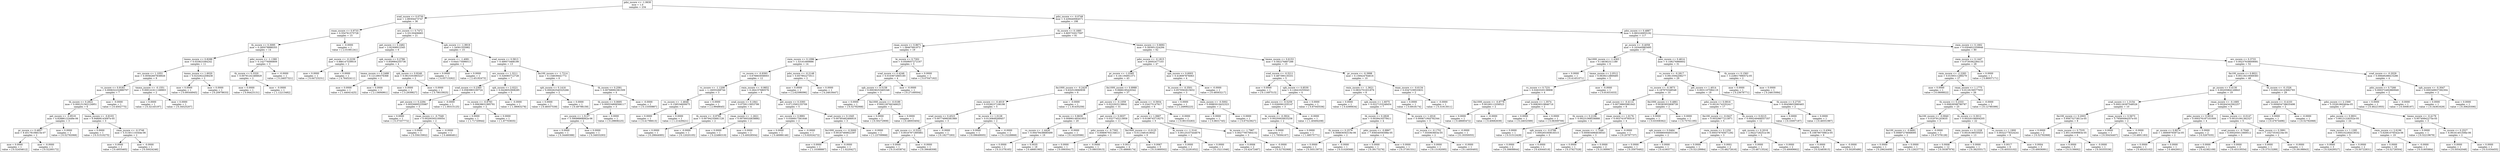 digraph Tree {
0 [label="pdsi_zscore <= -1.0630\nmse = 1.0\nsamples = 234", shape="box"] ;
1 [label="srad_zscore <= 0.0730\nmse = 2.89304473747\nsamples = 36", shape="box"] ;
0 -> 1 ;
2 [label="rmax_zscore <= 0.9733\nmse = 0.554761575728\nsamples = 15", shape="box"] ;
1 -> 2 ;
3 [label="th_zscore <= 0.3095\nmse = 0.285078888355\nsamples = 14", shape="box"] ;
2 -> 3 ;
4 [label="tmmn_zscore <= 0.8288\nmse = 0.033823384242\nsamples = 11", shape="box"] ;
3 -> 4 ;
5 [label="erc_zscore <= 1.1053\nmse = 0.00562607838926\nsamples = 9", shape="box"] ;
4 -> 5 ;
6 [label="vs_zscore <= 0.9183\nmse = 0.000632232880707\nsamples = 7", shape="box"] ;
5 -> 6 ;
7 [label="th_zscore <= 0.2822\nmse = 0.000151562124951\nsamples = 6", shape="box"] ;
6 -> 7 ;
8 [label="pet_zscore <= -0.9519\nmse = 4.82886122449e-06\nsamples = 3", shape="box"] ;
7 -> 8 ;
9 [label="pr_zscore <= 0.4857\nmse = 9.45178106615e-07\nsamples = 2", shape="box"] ;
8 -> 9 ;
10 [label="mse = 0.0000\nsamples = 1\nvalue = [-0.52454612]", shape="box"] ;
9 -> 10 ;
11 [label="mse = -0.0000\nsamples = 1\nvalue = [-0.52260172]", shape="box"] ;
9 -> 11 ;
12 [label="mse = 0.0000\nsamples = 1\nvalue = [-0.52792068]", shape="box"] ;
8 -> 12 ;
13 [label="tmmn_zscore <= -0.8103\nmse = 6.94808143097e-05\nsamples = 3", shape="box"] ;
7 -> 13 ;
14 [label="mse = 0.0000\nsamples = 1\nvalue = [-0.51510275]", shape="box"] ;
13 -> 14 ;
15 [label="rmin_zscore <= -0.3748\nmse = 5.51301110344e-06\nsamples = 2", shape="box"] ;
13 -> 15 ;
16 [label="mse = 0.0000\nsamples = 1\nvalue = [-0.4955465]", shape="box"] ;
15 -> 16 ;
17 [label="mse = -0.0000\nsamples = 1\nvalue = [-0.50024246]", shape="box"] ;
15 -> 17 ;
18 [label="mse = -0.0000\nsamples = 1\nvalue = [-0.4502775]", shape="box"] ;
6 -> 18 ;
19 [label="tmmn_zscore <= -0.1551\nmse = 0.000141611168903\nsamples = 2", shape="box"] ;
5 -> 19 ;
20 [label="mse = 0.0000\nsamples = 1\nvalue = [-0.32145197]", shape="box"] ;
19 -> 20 ;
21 [label="mse = 0.0000\nsamples = 1\nvalue = [-0.34525207]", shape="box"] ;
19 -> 21 ;
22 [label="tmmn_zscore <= 1.6020\nmse = 0.0232922208438\nsamples = 2", shape="box"] ;
4 -> 22 ;
23 [label="mse = 0.0000\nsamples = 1\nvalue = [ 0.09544945]", shape="box"] ;
22 -> 23 ;
24 [label="mse = 0.0000\nsamples = 1\nvalue = [-0.20978633]", shape="box"] ;
22 -> 24 ;
25 [label="pdsi_zscore <= -1.1380\nmse = 0.142776066809\nsamples = 3", shape="box"] ;
3 -> 25 ;
26 [label="th_zscore <= 0.3320\nmse = 0.00791241466829\nsamples = 2", shape="box"] ;
25 -> 26 ;
27 [label="mse = 0.0000\nsamples = 1\nvalue = [ 0.94423131]", shape="box"] ;
26 -> 27 ;
28 [label="mse = -0.0000\nsamples = 1\nvalue = [ 1.12213482]", shape="box"] ;
26 -> 28 ;
29 [label="mse = -0.0000\nsamples = 1\nvalue = [ 0.24657321]", shape="box"] ;
25 -> 29 ;
30 [label="mse = -0.0000\nsamples = 1\nvalue = [ 2.01081241]", shape="box"] ;
2 -> 30 ;
31 [label="erc_zscore <= 0.7472\nmse = 3.33130406683\nsamples = 21", shape="box"] ;
1 -> 31 ;
32 [label="pet_zscore <= 0.2482\nmse = 2.92308912345\nsamples = 6", shape="box"] ;
31 -> 32 ;
33 [label="pet_zscore <= -0.2239\nmse = 0.886147539919\nsamples = 2", shape="box"] ;
32 -> 33 ;
34 [label="mse = 0.0000\nsamples = 1\nvalue = [ 6.64723231]", shape="box"] ;
33 -> 34 ;
35 [label="mse = 0.0000\nsamples = 1\nvalue = [ 4.76452411]", shape="box"] ;
33 -> 35 ;
36 [label="sph_zscore <= 0.2786\nmse = 0.859984255736\nsamples = 4", shape="box"] ;
32 -> 36 ;
37 [label="tmmn_zscore <= 0.2488\nmse = 0.121290376368\nsamples = 2", shape="box"] ;
36 -> 37 ;
38 [label="mse = 0.0000\nsamples = 1\nvalue = [ 1.44041425]", shape="box"] ;
37 -> 38 ;
39 [label="mse = 0.0000\nsamples = 1\nvalue = [ 2.13694961]", shape="box"] ;
37 -> 39 ;
40 [label="sph_zscore <= 0.9248\nmse = 0.0615353903227\nsamples = 2", shape="box"] ;
36 -> 40 ;
41 [label="mse = 0.0000\nsamples = 1\nvalue = [ 3.2939827]", shape="box"] ;
40 -> 41 ;
42 [label="mse = 0.0000\nsamples = 1\nvalue = [ 3.79010925]", shape="box"] ;
40 -> 42 ;
43 [label="sph_zscore <= -1.9919\nmse = 1.34561555982\nsamples = 15", shape="box"] ;
31 -> 43 ;
44 [label="pr_zscore <= -1.4081\nmse = 0.644173096013\nsamples = 2", shape="box"] ;
43 -> 44 ;
45 [label="mse = 0.0000\nsamples = 1\nvalue = [ 4.05713262]", shape="box"] ;
44 -> 45 ;
46 [label="mse = 0.0000\nsamples = 1\nvalue = [ 2.45192473]", shape="box"] ;
44 -> 46 ;
47 [label="srad_zscore <= 0.5813\nmse = 0.499573468199\nsamples = 13", shape="box"] ;
43 -> 47 ;
48 [label="erc_zscore <= 1.3211\nmse = 0.326083712728\nsamples = 7", shape="box"] ;
47 -> 48 ;
49 [label="srad_zscore <= 0.2365\nmse = 0.0583983100724\nsamples = 4", shape="box"] ;
48 -> 49 ;
50 [label="pet_zscore <= 0.2294\nmse = 0.00556895235987\nsamples = 3", shape="box"] ;
49 -> 50 ;
51 [label="mse = 0.0000\nsamples = 1\nvalue = [ 0.37337772]", shape="box"] ;
50 -> 51 ;
52 [label="rmax_zscore <= -0.7549\nmse = 0.00200305100054\nsamples = 2", shape="box"] ;
50 -> 52 ;
53 [label="mse = 0.0000\nsamples = 1\nvalue = [ 0.55615902]", shape="box"] ;
52 -> 53 ;
54 [label="mse = -0.0000\nsamples = 1\nvalue = [ 0.4666481]", shape="box"] ;
52 -> 54 ;
55 [label="mse = -0.0000\nsamples = 1\nvalue = [ 1.00315125]", shape="box"] ;
49 -> 55 ;
56 [label="sph_zscore <= 2.0221\nmse = 0.0428052908285\nsamples = 3", shape="box"] ;
48 -> 56 ;
57 [label="vs_zscore <= -0.8793\nmse = 0.00638631995781\nsamples = 2", shape="box"] ;
56 -> 57 ;
58 [label="mse = 0.0000\nsamples = 1\nvalue = [ 1.71720944]", shape="box"] ;
57 -> 58 ;
59 [label="mse = 0.0000\nsamples = 1\nvalue = [ 1.87703835]", shape="box"] ;
57 -> 59 ;
60 [label="mse = -0.0000\nsamples = 1\nvalue = [ 1.38063278]", shape="box"] ;
56 -> 60 ;
61 [label="fm100_zscore <= -1.7214\nmse = 0.134639441772\nsamples = 6", shape="box"] ;
47 -> 61 ;
62 [label="sph_zscore <= 0.1416\nmse = 0.000262540325266\nsamples = 2", shape="box"] ;
61 -> 62 ;
63 [label="mse = 0.0000\nsamples = 1\nvalue = [-0.46557539]", shape="box"] ;
62 -> 63 ;
64 [label="mse = 0.0000\nsamples = 1\nvalue = [-0.49798159]", shape="box"] ;
62 -> 64 ;
65 [label="th_zscore <= 0.2581\nmse = 0.00768992381509\nsamples = 4", shape="box"] ;
61 -> 65 ;
66 [label="th_zscore <= 0.0695\nmse = 0.000534806566117\nsamples = 3", shape="box"] ;
65 -> 66 ;
67 [label="erc_zscore <= 1.5137\nmse = 5.59098868062e-06\nsamples = 2", shape="box"] ;
66 -> 67 ;
68 [label="mse = 0.0000\nsamples = 1\nvalue = [ 0.34460388]", shape="box"] ;
67 -> 68 ;
69 [label="mse = 0.0000\nsamples = 1\nvalue = [ 0.34933293]", shape="box"] ;
67 -> 69 ;
70 [label="mse = 0.0000\nsamples = 1\nvalue = [ 0.29808225]", shape="box"] ;
66 -> 70 ;
71 [label="mse = -0.0000\nsamples = 1\nvalue = [ 0.13350887]", shape="box"] ;
65 -> 71 ;
72 [label="pdsi_zscore <= -0.0748\nmse = 0.439440064571\nsamples = 198", shape="box"] ;
0 -> 72 ;
73 [label="th_zscore <= 0.1885\nmse = 0.805732017597\nsamples = 81", shape="box"] ;
72 -> 73 ;
74 [label="rmax_zscore <= 0.8671\nmse = 1.58467691973\nsamples = 19", shape="box"] ;
73 -> 74 ;
75 [label="rmin_zscore <= 0.1096\nmse = 1.53161669886\nsamples = 14", shape="box"] ;
74 -> 75 ;
76 [label="vs_zscore <= -0.9393\nmse = 0.676663058003\nsamples = 12", shape="box"] ;
75 -> 76 ;
77 [label="vs_zscore <= -1.1208\nmse = 1.16055268744\nsamples = 3", shape="box"] ;
76 -> 77 ;
78 [label="vs_zscore <= -1.4646\nmse = 0.158534600675\nsamples = 2", shape="box"] ;
77 -> 78 ;
79 [label="mse = 0.0000\nsamples = 1\nvalue = [ 0.41796613]", shape="box"] ;
78 -> 79 ;
80 [label="mse = 0.0000\nsamples = 1\nvalue = [ 1.21429421]", shape="box"] ;
78 -> 80 ;
81 [label="mse = 0.0000\nsamples = 1\nvalue = [ 2.9948645]", shape="box"] ;
77 -> 81 ;
82 [label="rmin_zscore <= -0.9852\nmse = 0.264157680576\nsamples = 9", shape="box"] ;
76 -> 82 ;
83 [label="srad_zscore <= 0.1841\nmse = 0.0759113953799\nsamples = 4", shape="box"] ;
82 -> 83 ;
84 [label="th_zscore <= -0.9782\nmse = 0.00794235681128\nsamples = 2", shape="box"] ;
83 -> 84 ;
85 [label="mse = 0.0000\nsamples = 1\nvalue = [-0.29844085]", shape="box"] ;
84 -> 85 ;
86 [label="mse = -0.0000\nsamples = 1\nvalue = [-0.12020105]", shape="box"] ;
84 -> 86 ;
87 [label="rmax_zscore <= -1.2621\nmse = 0.00769320638882\nsamples = 2", shape="box"] ;
83 -> 87 ;
88 [label="mse = 0.0000\nsamples = 1\nvalue = [ 0.22486319]", shape="box"] ;
87 -> 88 ;
89 [label="mse = 0.0000\nsamples = 1\nvalue = [ 0.40028504]", shape="box"] ;
87 -> 89 ;
90 [label="pet_zscore <= 0.3393\nmse = 0.0713583155709\nsamples = 5", shape="box"] ;
82 -> 90 ;
91 [label="erc_zscore <= 0.9991\nmse = 0.0306917561646\nsamples = 2", shape="box"] ;
90 -> 91 ;
92 [label="mse = 0.0000\nsamples = 1\nvalue = [ 0.46986146]", shape="box"] ;
91 -> 92 ;
93 [label="mse = -0.0000\nsamples = 1\nvalue = [ 0.82024272]", shape="box"] ;
91 -> 93 ;
94 [label="srad_zscore <= 0.1045\nmse = 0.00785482466919\nsamples = 3", shape="box"] ;
90 -> 94 ;
95 [label="fm1000_zscore <= -0.5000\nmse = 0.00167469922397\nsamples = 2", shape="box"] ;
94 -> 95 ;
96 [label="mse = 0.0000\nsamples = 1\nvalue = [ 1.10388887]", shape="box"] ;
95 -> 96 ;
97 [label="mse = -0.0000\nsamples = 1\nvalue = [ 1.0220427]", shape="box"] ;
95 -> 97 ;
98 [label="mse = -0.0000\nsamples = 1\nvalue = [ 1.23709968]", shape="box"] ;
94 -> 98 ;
99 [label="pdsi_zscore <= -0.2148\nmse = 0.657902273511\nsamples = 2", shape="box"] ;
75 -> 99 ;
100 [label="mse = 0.0000\nsamples = 1\nvalue = [ 2.62596096]", shape="box"] ;
99 -> 100 ;
101 [label="mse = 0.0000\nsamples = 1\nvalue = [ 4.24818447]", shape="box"] ;
99 -> 101 ;
102 [label="bi_zscore <= 0.7302\nmse = 0.0509057272167\nsamples = 5", shape="box"] ;
74 -> 102 ;
103 [label="srad_zscore <= 0.4248\nmse = 0.0103672665185\nsamples = 4", shape="box"] ;
102 -> 103 ;
104 [label="sph_zscore <= 0.5158\nmse = 0.00038253465346\nsamples = 3", shape="box"] ;
103 -> 104 ;
105 [label="mse = 0.0000\nsamples = 1\nvalue = [-0.52792068]", shape="box"] ;
104 -> 105 ;
106 [label="fm1000_zscore <= -0.0189\nmse = 0.000128766346625\nsamples = 2", shape="box"] ;
104 -> 106 ;
107 [label="mse = 0.0000\nsamples = 1\nvalue = [-0.50272909]", shape="box"] ;
106 -> 107 ;
108 [label="mse = 0.0000\nsamples = 1\nvalue = [-0.48003404]", shape="box"] ;
106 -> 108 ;
109 [label="mse = -0.0000\nsamples = 1\nvalue = [-0.27169504]", shape="box"] ;
103 -> 109 ;
110 [label="mse = 0.0000\nsamples = 1\nvalue = [ 0.07047162]", shape="box"] ;
102 -> 110 ;
111 [label="tmmx_zscore <= 0.6692\nmse = 0.393951324294\nsamples = 62", shape="box"] ;
73 -> 111 ;
112 [label="pdsi_zscore <= -0.1815\nmse = 0.26002477103\nsamples = 47", shape="box"] ;
111 -> 112 ;
113 [label="pr_zscore <= -1.0385\nmse = 0.181194951371\nsamples = 43", shape="box"] ;
112 -> 113 ;
114 [label="fm1000_zscore <= -0.2429\nmse = 0.632519060939\nsamples = 6", shape="box"] ;
113 -> 114 ;
115 [label="rmin_zscore <= -0.4019\nmse = 0.0338237108198\nsamples = 5", shape="box"] ;
114 -> 115 ;
116 [label="srad_zscore <= 0.4523\nmse = 0.00774990381989\nsamples = 3", shape="box"] ;
115 -> 116 ;
117 [label="sph_zscore <= -0.5332\nmse = 0.00167871895861\nsamples = 2", shape="box"] ;
116 -> 117 ;
118 [label="mse = 0.0000\nsamples = 1\nvalue = [-0.31453874]", shape="box"] ;
117 -> 118 ;
119 [label="mse = -0.0000\nsamples = 1\nvalue = [-0.39648308]", shape="box"] ;
117 -> 119 ;
120 [label="mse = -0.0000\nsamples = 1\nvalue = [-0.18277293]", shape="box"] ;
116 -> 120 ;
121 [label="bi_zscore <= 1.0128\nmse = 0.0130849269457\nsamples = 2", shape="box"] ;
115 -> 121 ;
122 [label="mse = 0.0000\nsamples = 1\nvalue = [-0.09649005]", shape="box"] ;
121 -> 122 ;
123 [label="mse = -0.0000\nsamples = 1\nvalue = [ 0.13228868]", shape="box"] ;
121 -> 123 ;
124 [label="mse = -0.0000\nsamples = 1\nvalue = [ 1.91435259]", shape="box"] ;
114 -> 124 ;
125 [label="fm1000_zscore <= 0.8988\nmse = 0.0666195420342\nsamples = 37", shape="box"] ;
113 -> 125 ;
126 [label="pet_zscore <= -0.1059\nmse = 0.0222925138641\nsamples = 31", shape="box"] ;
125 -> 126 ;
127 [label="bi_zscore <= 0.8630\nmse = 0.00990149341953\nsamples = 20", shape="box"] ;
126 -> 127 ;
128 [label="vs_zscore <= -1.4428\nmse = 0.00479438680499\nsamples = 19", shape="box"] ;
127 -> 128 ;
129 [label="mse = 0.0000\nsamples = 1\nvalue = [-0.31378165]", shape="box"] ;
128 -> 129 ;
130 [label="mse = 0.0035\nsamples = 18\nvalue = [-0.48681985]", shape="box"] ;
128 -> 130 ;
131 [label="mse = -0.0000\nsamples = 1\nvalue = [-0.14220586]", shape="box"] ;
127 -> 131 ;
132 [label="pet_zscore <= 0.0037\nmse = 0.0327745213959\nsamples = 11", shape="box"] ;
126 -> 132 ;
133 [label="pdsi_zscore <= -0.7302\nmse = 0.00806793134613\nsamples = 2", shape="box"] ;
132 -> 133 ;
134 [label="mse = 0.0000\nsamples = 1\nvalue = [-0.09930417]", shape="box"] ;
133 -> 134 ;
135 [label="mse = -0.0000\nsamples = 1\nvalue = [ 0.08033915]", shape="box"] ;
133 -> 135 ;
136 [label="fm1000_zscore <= -0.0125\nmse = 0.0113481618042\nsamples = 9", shape="box"] ;
132 -> 136 ;
137 [label="mse = 0.0011\nsamples = 4\nvalue = [-0.48868174]", shape="box"] ;
136 -> 137 ;
138 [label="mse = 0.0067\nsamples = 5\nvalue = [-0.31869502]", shape="box"] ;
136 -> 138 ;
139 [label="sph_zscore <= -0.5934\nmse = 0.234275147917\nsamples = 6", shape="box"] ;
125 -> 139 ;
140 [label="pr_zscore <= 1.0667\nmse = 0.0198743719275\nsamples = 5", shape="box"] ;
139 -> 140 ;
141 [label="bi_zscore <= -1.3141\nmse = 0.00125337444676\nsamples = 2", shape="box"] ;
140 -> 141 ;
142 [label="mse = 0.0000\nsamples = 1\nvalue = [-0.22291652]", shape="box"] ;
141 -> 142 ;
143 [label="mse = 0.0000\nsamples = 1\nvalue = [-0.15211046]", shape="box"] ;
141 -> 143 ;
144 [label="bi_zscore <= -1.7967\nmse = 0.00277957664152\nsamples = 3", shape="box"] ;
140 -> 144 ;
145 [label="mse = 0.0006\nsamples = 2\nvalue = [-0.42472487]", shape="box"] ;
144 -> 145 ;
146 [label="mse = -0.0000\nsamples = 1\nvalue = [-0.52792068]", shape="box"] ;
144 -> 146 ;
147 [label="mse = -0.0000\nsamples = 1\nvalue = [ 0.90153283]", shape="box"] ;
139 -> 147 ;
148 [label="sph_zscore <= 0.6003\nmse = 0.418097876063\nsamples = 4", shape="box"] ;
112 -> 148 ;
149 [label="bi_zscore <= -0.3501\nmse = 0.0570562615632\nsamples = 3", shape="box"] ;
148 -> 149 ;
150 [label="mse = 0.0000\nsamples = 1\nvalue = [ 1.24906223]", shape="box"] ;
149 -> 150 ;
151 [label="rmin_zscore <= -0.5002\nmse = 0.00883019432323\nsamples = 2", shape="box"] ;
149 -> 151 ;
152 [label="mse = 0.0000\nsamples = 1\nvalue = [ 0.8631745]", shape="box"] ;
151 -> 152 ;
153 [label="mse = 0.0000\nsamples = 1\nvalue = [ 0.67523627]", shape="box"] ;
151 -> 153 ;
154 [label="mse = -0.0000\nsamples = 1\nvalue = [-0.48563217]", shape="box"] ;
148 -> 154 ;
155 [label="tmmn_zscore <= 0.6153\nmse = 0.592276897288\nsamples = 15", shape="box"] ;
111 -> 155 ;
156 [label="srad_zscore <= -0.5211\nmse = 0.487390135331\nsamples = 5", shape="box"] ;
155 -> 156 ;
157 [label="mse = 0.0000\nsamples = 1\nvalue = [-0.11697515]", shape="box"] ;
156 -> 157 ;
158 [label="sph_zscore <= 0.8530\nmse = 0.126410255043\nsamples = 4", shape="box"] ;
156 -> 158 ;
159 [label="pdsi_zscore <= -0.5259\nmse = 0.0260061035147\nsamples = 3", shape="box"] ;
158 -> 159 ;
160 [label="bi_zscore <= -0.3924\nmse = 0.00250920633258\nsamples = 2", shape="box"] ;
159 -> 160 ;
161 [label="mse = 0.0000\nsamples = 1\nvalue = [ 1.78594167]", shape="box"] ;
160 -> 161 ;
162 [label="mse = 0.0000\nsamples = 1\nvalue = [ 1.68575771]", shape="box"] ;
160 -> 162 ;
163 [label="mse = -0.0000\nsamples = 1\nvalue = [ 1.40494208]", shape="box"] ;
159 -> 163 ;
164 [label="mse = 0.0000\nsamples = 1\nvalue = [ 0.87045536]", shape="box"] ;
158 -> 164 ;
165 [label="pr_zscore <= -0.3998\nmse = 0.159424764616\nsamples = 10", shape="box"] ;
155 -> 165 ;
166 [label="rmin_zscore <= -1.3621\nmse = 0.0832701631876\nsamples = 8", shape="box"] ;
165 -> 166 ;
167 [label="mse = 0.0000\nsamples = 1\nvalue = [ 0.4390634]", shape="box"] ;
166 -> 167 ;
168 [label="sph_zscore <= 1.6075\nmse = 0.0227153248454\nsamples = 7", shape="box"] ;
166 -> 168 ;
169 [label="th_zscore <= 0.2828\nmse = 0.0039416379411\nsamples = 4", shape="box"] ;
168 -> 169 ;
170 [label="th_zscore <= 0.2579\nmse = 6.56883656319e-06\nsamples = 2", shape="box"] ;
169 -> 170 ;
171 [label="mse = 0.0000\nsamples = 1\nvalue = [-0.50513973]", shape="box"] ;
170 -> 171 ;
172 [label="mse = -0.0000\nsamples = 1\nvalue = [-0.51026568]", shape="box"] ;
170 -> 172 ;
173 [label="pdsi_zscore <= -0.8867\nmse = 7.93654059398e-05\nsamples = 2", shape="box"] ;
169 -> 173 ;
174 [label="mse = 0.0000\nsamples = 1\nvalue = [-0.39173276]", shape="box"] ;
173 -> 174 ;
175 [label="mse = 0.0000\nsamples = 1\nvalue = [-0.37391531]", shape="box"] ;
173 -> 175 ;
176 [label="bi_zscore <= 1.2016\nmse = 0.000671944792344\nsamples = 3", shape="box"] ;
168 -> 176 ;
177 [label="vs_zscore <= -0.1752\nmse = 7.555063603e-05\nsamples = 2", shape="box"] ;
176 -> 177 ;
178 [label="mse = 0.0000\nsamples = 1\nvalue = [-0.13192095]", shape="box"] ;
177 -> 178 ;
179 [label="mse = -0.0000\nsamples = 1\nvalue = [-0.14930493]", shape="box"] ;
177 -> 179 ;
180 [label="mse = -0.0000\nsamples = 1\nvalue = [-0.19350055]", shape="box"] ;
176 -> 180 ;
181 [label="rmax_zscore <= -0.6134\nmse = 0.0347239533631\nsamples = 2", shape="box"] ;
165 -> 181 ;
182 [label="mse = 0.0000\nsamples = 1\nvalue = [ 0.6918174]", shape="box"] ;
181 -> 182 ;
183 [label="mse = -0.0000\nsamples = 1\nvalue = [ 0.31913011]", shape="box"] ;
181 -> 183 ;
184 [label="pdsi_zscore <= 0.4887\nmse = 0.083226955192\nsamples = 117", shape="box"] ;
72 -> 184 ;
185 [label="pr_zscore <= -0.4058\nmse = 0.163440983495\nsamples = 37", shape="box"] ;
184 -> 185 ;
186 [label="fm1000_zscore <= -1.4363\nmse = 0.146382311189\nsamples = 6", shape="box"] ;
185 -> 186 ;
187 [label="mse = 0.0000\nsamples = 1\nvalue = [-0.41451071]", shape="box"] ;
186 -> 187 ;
188 [label="tmmx_zscore <= 2.0512\nmse = 0.0639212869485\nsamples = 5", shape="box"] ;
186 -> 188 ;
189 [label="vs_zscore <= 0.7231\nmse = 0.0263320138908\nsamples = 4", shape="box"] ;
188 -> 189 ;
190 [label="fm1000_zscore <= -0.8778\nmse = 0.00160113358523\nsamples = 2", shape="box"] ;
189 -> 190 ;
191 [label="mse = 0.0000\nsamples = 1\nvalue = [ 0.48685472]", shape="box"] ;
190 -> 191 ;
192 [label="mse = -0.0000\nsamples = 1\nvalue = [ 0.40682639]", shape="box"] ;
190 -> 192 ;
193 [label="srad_zscore <= 1.3574\nmse = 0.00839319846716\nsamples = 2", shape="box"] ;
189 -> 193 ;
194 [label="mse = 0.0000\nsamples = 1\nvalue = [ 0.24632589]", shape="box"] ;
193 -> 194 ;
195 [label="mse = 0.0000\nsamples = 1\nvalue = [ 0.06309709]", shape="box"] ;
193 -> 195 ;
196 [label="mse = -0.0000\nsamples = 1\nvalue = [ 0.81831633]", shape="box"] ;
188 -> 196 ;
197 [label="pdsi_zscore <= 0.4614\nmse = 0.108276966602\nsamples = 31", shape="box"] ;
185 -> 197 ;
198 [label="vs_zscore <= -0.2817\nmse = 0.0913594208277\nsamples = 29", shape="box"] ;
197 -> 198 ;
199 [label="vs_zscore <= -0.3873\nmse = 0.187970348548\nsamples = 10", shape="box"] ;
198 -> 199 ;
200 [label="srad_zscore <= -0.4114\nmse = 0.00738805981643\nsamples = 8", shape="box"] ;
199 -> 200 ;
201 [label="th_zscore <= 0.2106\nmse = 0.00231568536888\nsamples = 4", shape="box"] ;
200 -> 201 ;
202 [label="mse = 0.0000\nsamples = 1\nvalue = [-0.51512428]", shape="box"] ;
201 -> 202 ;
203 [label="sph_zscore <= -0.0786\nmse = 0.000265300818315\nsamples = 3", shape="box"] ;
201 -> 203 ;
204 [label="mse = 0.0000\nsamples = 2\nvalue = [-0.39808844]", shape="box"] ;
203 -> 204 ;
205 [label="mse = 0.0000\nsamples = 1\nvalue = [-0.43044518]", shape="box"] ;
203 -> 205 ;
206 [label="rmax_zscore <= 1.0176\nmse = 0.0037419795519\nsamples = 4", shape="box"] ;
200 -> 206 ;
207 [label="rmax_zscore <= -1.7546\nmse = 0.000934984638543\nsamples = 3", shape="box"] ;
206 -> 207 ;
208 [label="mse = 0.0000\nsamples = 1\nvalue = [-0.37827528]", shape="box"] ;
207 -> 208 ;
209 [label="mse = 0.0000\nsamples = 2\nvalue = [-0.31369907]", shape="box"] ;
207 -> 209 ;
210 [label="mse = -0.0000\nsamples = 1\nvalue = [-0.20787737]", shape="box"] ;
206 -> 210 ;
211 [label="fm1000_zscore <= 0.4861\nmse = 0.00383955808739\nsamples = 2", shape="box"] ;
199 -> 211 ;
212 [label="mse = 0.0000\nsamples = 1\nvalue = [ 0.63308362]", shape="box"] ;
211 -> 212 ;
213 [label="mse = 0.0000\nsamples = 1\nvalue = [ 0.75701195]", shape="box"] ;
211 -> 213 ;
214 [label="pet_zscore <= 1.4014\nmse = 0.0031107084119\nsamples = 19", shape="box"] ;
198 -> 214 ;
215 [label="pdsi_zscore <= 0.0916\nmse = 0.00191743352417\nsamples = 17", shape="box"] ;
214 -> 215 ;
216 [label="fm100_zscore <= -0.0427\nmse = 0.00328677213971\nsamples = 5", shape="box"] ;
215 -> 216 ;
217 [label="sph_zscore <= 0.0464\nmse = 0.000880094933186\nsamples = 2", shape="box"] ;
216 -> 217 ;
218 [label="mse = 0.0000\nsamples = 1\nvalue = [-0.35970492]", shape="box"] ;
217 -> 218 ;
219 [label="mse = 0.0000\nsamples = 1\nvalue = [-0.41903771]", shape="box"] ;
217 -> 219 ;
220 [label="rmin_zscore <= 0.1250\nmse = 0.000378765671292\nsamples = 3", shape="box"] ;
216 -> 220 ;
221 [label="mse = 0.0000\nsamples = 1\nvalue = [-0.52129984]", shape="box"] ;
220 -> 221 ;
222 [label="mse = 0.0001\nsamples = 2\nvalue = [-0.48272616]", shape="box"] ;
220 -> 222 ;
223 [label="th_zscore <= 0.0215\nmse = 0.000249468557357\nsamples = 12", shape="box"] ;
215 -> 223 ;
224 [label="sph_zscore <= 0.2018\nmse = 2.9422728251e-06\nsamples = 3", shape="box"] ;
223 -> 224 ;
225 [label="mse = 0.0000\nsamples = 1\nvalue = [-0.48713524]", shape="box"] ;
224 -> 225 ;
226 [label="mse = 0.0000\nsamples = 2\nvalue = [-0.49069662]", shape="box"] ;
224 -> 226 ;
227 [label="tmmn_zscore <= 0.4364\nmse = 6.10879075981e-05\nsamples = 9", shape="box"] ;
223 -> 227 ;
228 [label="mse = 0.0000\nsamples = 8\nvalue = [-0.52483815]", shape="box"] ;
227 -> 228 ;
229 [label="mse = -0.0000\nsamples = 1\nvalue = [-0.50295486]", shape="box"] ;
227 -> 229 ;
230 [label="th_zscore <= 0.2735\nmse = 0.00458653980465\nsamples = 2", shape="box"] ;
214 -> 230 ;
231 [label="mse = 0.0000\nsamples = 1\nvalue = [-0.33007187]", shape="box"] ;
230 -> 231 ;
232 [label="mse = 0.0000\nsamples = 1\nvalue = [-0.46551987]", shape="box"] ;
230 -> 232 ;
233 [label="th_zscore <= 0.1562\nmse = 3.22801799057e-05\nsamples = 2", shape="box"] ;
197 -> 233 ;
234 [label="mse = 0.0000\nsamples = 1\nvalue = [ 0.23678771]", shape="box"] ;
233 -> 234 ;
235 [label="mse = 0.0000\nsamples = 1\nvalue = [ 0.24815084]", shape="box"] ;
233 -> 235 ;
236 [label="rmin_zscore <= 0.1662\nmse = 0.0304822359946\nsamples = 80", shape="box"] ;
184 -> 236 ;
237 [label="rmin_zscore <= 0.1447\nmse = 0.0730382284133\nsamples = 28", shape="box"] ;
236 -> 237 ;
238 [label="rmin_zscore <= -2.2283\nmse = 0.0159311289279\nsamples = 27", shape="box"] ;
237 -> 238 ;
239 [label="mse = 0.0000\nsamples = 1\nvalue = [-0.0806822]", shape="box"] ;
238 -> 239 ;
240 [label="rmax_zscore <= 1.1775\nmse = 0.0118156577655\nsamples = 26", shape="box"] ;
238 -> 240 ;
241 [label="th_zscore <= 0.2333\nmse = 0.00828598780787\nsamples = 25", shape="box"] ;
240 -> 241 ;
242 [label="fm100_zscore <= -0.0940\nmse = 0.019791203635\nsamples = 3", shape="box"] ;
241 -> 242 ;
243 [label="fm100_zscore <= -0.6691\nmse = 0.00697278068095\nsamples = 2", shape="box"] ;
242 -> 243 ;
244 [label="mse = 0.0000\nsamples = 1\nvalue = [-0.29624409]", shape="box"] ;
243 -> 244 ;
245 [label="mse = 0.0000\nsamples = 1\nvalue = [-0.12923773]", shape="box"] ;
243 -> 245 ;
246 [label="mse = -0.0000\nsamples = 1\nvalue = [-0.47378128]", shape="box"] ;
242 -> 246 ;
247 [label="th_zscore <= 0.3012\nmse = 0.00320106004205\nsamples = 22", shape="box"] ;
241 -> 247 ;
248 [label="rmin_zscore <= 0.1228\nmse = 0.0018188559453\nsamples = 13", shape="box"] ;
247 -> 248 ;
249 [label="mse = 0.0008\nsamples = 12\nvalue = [-0.50387976]", shape="box"] ;
248 -> 249 ;
250 [label="mse = 0.0000\nsamples = 1\nvalue = [-0.38255517]", shape="box"] ;
248 -> 250 ;
251 [label="vs_zscore <= 1.1900\nmse = 0.00322778324241\nsamples = 9", shape="box"] ;
247 -> 251 ;
252 [label="mse = 0.0017\nsamples = 6\nvalue = [-0.40553102]", shape="box"] ;
251 -> 252 ;
253 [label="mse = 0.0004\nsamples = 3\nvalue = [-0.49936991]", shape="box"] ;
251 -> 253 ;
254 [label="mse = -0.0000\nsamples = 1\nvalue = [-0.12780399]", shape="box"] ;
240 -> 254 ;
255 [label="mse = 0.0000\nsamples = 1\nvalue = [ 0.86937171]", shape="box"] ;
237 -> 255 ;
256 [label="erc_zscore <= 0.3733\nmse = 0.00237639009081\nsamples = 52", shape="box"] ;
236 -> 256 ;
257 [label="fm100_zscore <= 0.8021\nmse = 0.00118219569383\nsamples = 48", shape="box"] ;
256 -> 257 ;
258 [label="pr_zscore <= 0.4130\nmse = 0.00205964149843\nsamples = 19", shape="box"] ;
257 -> 258 ;
259 [label="srad_zscore <= 1.3154\nmse = 0.000126397548526\nsamples = 10", shape="box"] ;
258 -> 259 ;
260 [label="fm100_zscore <= 0.2003\nmse = 5.95673273811e-05\nsamples = 8", shape="box"] ;
259 -> 260 ;
261 [label="mse = 0.0000\nsamples = 2\nvalue = [-0.52792068]", shape="box"] ;
260 -> 261 ;
262 [label="rmin_zscore <= 0.7535\nmse = 2.85116309983e-05\nsamples = 6", shape="box"] ;
260 -> 262 ;
263 [label="mse = 0.0000\nsamples = 5\nvalue = [-0.5156692]", shape="box"] ;
262 -> 263 ;
264 [label="mse = -0.0000\nsamples = 1\nvalue = [-0.50355536]", shape="box"] ;
262 -> 264 ;
265 [label="rmax_zscore <= 0.5673\nmse = 5.79560084357e-05\nsamples = 2", shape="box"] ;
259 -> 265 ;
266 [label="mse = 0.0000\nsamples = 1\nvalue = [-0.50434407]", shape="box"] ;
265 -> 266 ;
267 [label="mse = -0.0000\nsamples = 1\nvalue = [-0.4891183]", shape="box"] ;
265 -> 267 ;
268 [label="rmax_zscore <= -0.1685\nmse = 0.00264342562257\nsamples = 9", shape="box"] ;
258 -> 268 ;
269 [label="pdsi_zscore <= 0.9016\nmse = 0.000376187101009\nsamples = 4", shape="box"] ;
268 -> 269 ;
270 [label="pr_zscore <= 0.8074\nmse = 1.66909765972e-05\nsamples = 2", shape="box"] ;
269 -> 270 ;
271 [label="mse = 0.0000\nsamples = 1\nvalue = [-0.49243102]", shape="box"] ;
270 -> 271 ;
272 [label="mse = 0.0000\nsamples = 1\nvalue = [-0.4842601]", shape="box"] ;
270 -> 272 ;
273 [label="mse = 0.0000\nsamples = 2\nvalue = [-0.5267035]", shape="box"] ;
269 -> 273 ;
274 [label="tmmn_zscore <= -0.0147\nmse = 0.00101091362327\nsamples = 5", shape="box"] ;
268 -> 274 ;
275 [label="srad_zscore <= -0.7049\nmse = 0.000205011669512\nsamples = 3", shape="box"] ;
274 -> 275 ;
276 [label="mse = 0.0000\nsamples = 1\nvalue = [-0.42382109]", shape="box"] ;
275 -> 276 ;
277 [label="mse = 0.0000\nsamples = 2\nvalue = [-0.45319554]", shape="box"] ;
275 -> 277 ;
278 [label="rmin_zscore <= 0.3991\nmse = 7.10273530216e-05\nsamples = 2", shape="box"] ;
274 -> 278 ;
279 [label="mse = 0.0000\nsamples = 1\nvalue = [-0.37513289]", shape="box"] ;
278 -> 279 ;
280 [label="mse = -0.0000\nsamples = 1\nvalue = [-0.39198843]", shape="box"] ;
278 -> 280 ;
281 [label="th_zscore <= -0.1526\nmse = 0.000124143682765\nsamples = 29", shape="box"] ;
257 -> 281 ;
282 [label="sph_zscore <= -0.4103\nmse = 0.000654738635498\nsamples = 2", shape="box"] ;
281 -> 282 ;
283 [label="mse = 0.0000\nsamples = 1\nvalue = [-0.47674496]", shape="box"] ;
282 -> 283 ;
284 [label="mse = -0.0000\nsamples = 1\nvalue = [-0.52792068]", shape="box"] ;
282 -> 284 ;
285 [label="pdsi_zscore <= 2.1569\nmse = 5.33281860464e-05\nsamples = 27", shape="box"] ;
281 -> 285 ;
286 [label="pdsi_zscore <= 0.9931\nmse = 3.66121226352e-05\nsamples = 24", shape="box"] ;
285 -> 286 ;
287 [label="rmin_zscore <= 1.1295\nmse = 0.000102284418532\nsamples = 5", shape="box"] ;
286 -> 287 ;
288 [label="mse = 0.0000\nsamples = 3\nvalue = [-0.52629527]", shape="box"] ;
287 -> 288 ;
289 [label="mse = 0.0000\nsamples = 2\nvalue = [-0.50722831]", shape="box"] ;
287 -> 289 ;
290 [label="rmin_zscore <= 2.6196\nmse = 5.62061076542e-06\nsamples = 19", shape="box"] ;
286 -> 290 ;
291 [label="mse = 0.0000\nsamples = 18\nvalue = [-0.52726504]", shape="box"] ;
290 -> 291 ;
292 [label="mse = -0.0000\nsamples = 1\nvalue = [-0.51805884]", shape="box"] ;
290 -> 292 ;
293 [label="tmmx_zscore <= -0.4179\nmse = 4.95740842275e-05\nsamples = 3", shape="box"] ;
285 -> 293 ;
294 [label="mse = 0.0000\nsamples = 1\nvalue = [-0.52219679]", shape="box"] ;
293 -> 294 ;
295 [label="vs_zscore <= 0.2527\nmse = 6.06161401506e-06\nsamples = 2", shape="box"] ;
293 -> 295 ;
296 [label="mse = 0.0000\nsamples = 1\nvalue = [-0.50542048]", shape="box"] ;
295 -> 296 ;
297 [label="mse = 0.0000\nsamples = 1\nvalue = [-0.51034455]", shape="box"] ;
295 -> 297 ;
298 [label="srad_zscore <= -0.2029\nmse = 0.00649288415286\nsamples = 4", shape="box"] ;
256 -> 298 ;
299 [label="pdsi_zscore <= 0.7266\nmse = 0.000372492860949\nsamples = 2", shape="box"] ;
298 -> 299 ;
300 [label="mse = 0.0000\nsamples = 1\nvalue = [-0.46221955]", shape="box"] ;
299 -> 300 ;
301 [label="mse = -0.0000\nsamples = 1\nvalue = [-0.5008197]", shape="box"] ;
299 -> 301 ;
302 [label="sph_zscore <= -0.3047\nmse = 0.000349937392304\nsamples = 2", shape="box"] ;
298 -> 302 ;
303 [label="mse = 0.0000\nsamples = 1\nvalue = [-0.34361629]", shape="box"] ;
302 -> 303 ;
304 [label="mse = 0.0000\nsamples = 1\nvalue = [-0.30620306]", shape="box"] ;
302 -> 304 ;
}